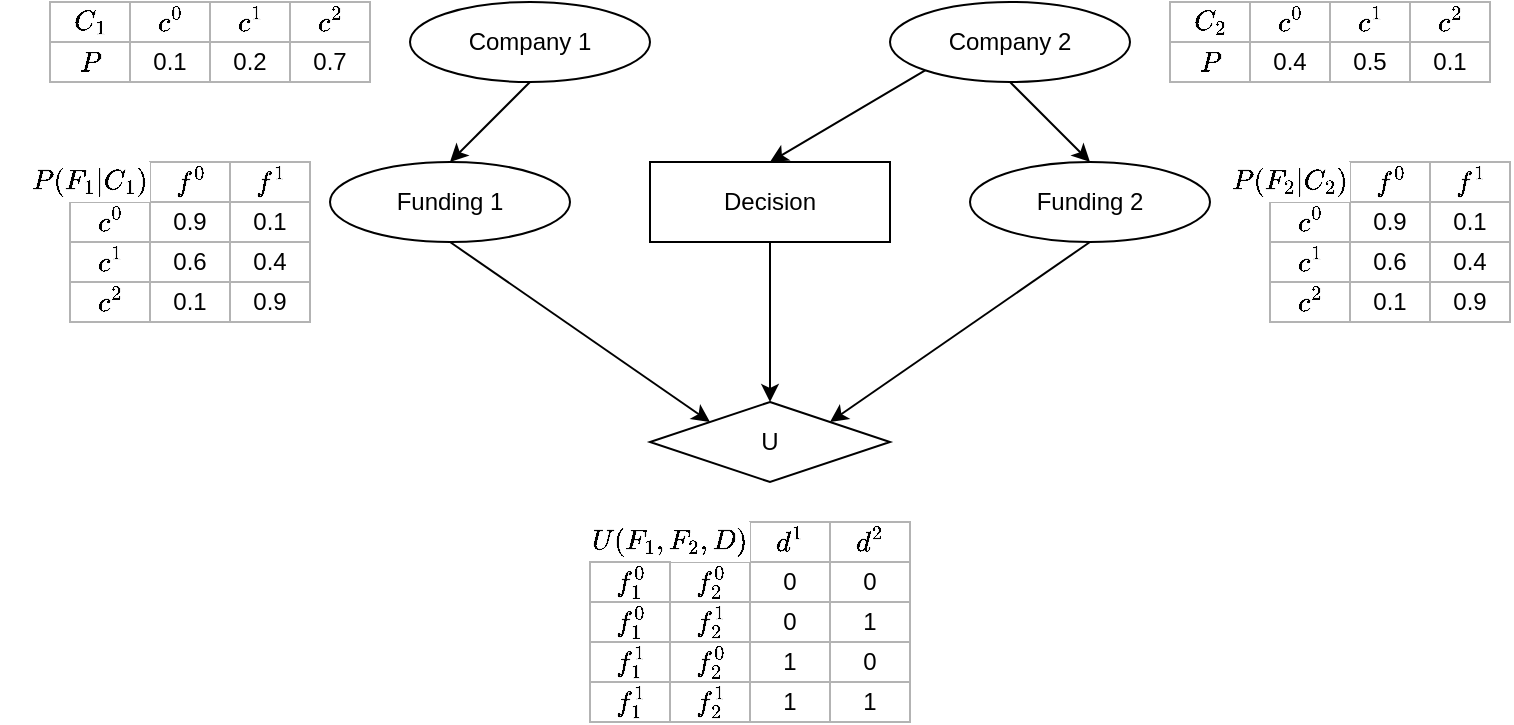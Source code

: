 <mxfile version="13.6.2" type="device"><diagram id="oGu7BnXSgeSuTTdV42-j" name="Page-1"><mxGraphModel dx="1350" dy="816" grid="1" gridSize="10" guides="1" tooltips="1" connect="1" arrows="1" fold="1" page="1" pageScale="1" pageWidth="850" pageHeight="1100" math="1" shadow="0"><root><mxCell id="0"/><mxCell id="1" parent="0"/><mxCell id="8sFmusDifFMSYxWTSXoQ-50" value="Company 1" style="ellipse;whiteSpace=wrap;html=1;strokeColor=#000000;" vertex="1" parent="1"><mxGeometry x="230" y="40" width="120" height="40" as="geometry"/></mxCell><mxCell id="8sFmusDifFMSYxWTSXoQ-51" value="Company 2" style="ellipse;whiteSpace=wrap;html=1;strokeColor=#000000;" vertex="1" parent="1"><mxGeometry x="470" y="40" width="120" height="40" as="geometry"/></mxCell><mxCell id="8sFmusDifFMSYxWTSXoQ-52" value="Decision" style="rounded=0;whiteSpace=wrap;html=1;strokeColor=#000000;" vertex="1" parent="1"><mxGeometry x="350" y="120" width="120" height="40" as="geometry"/></mxCell><mxCell id="8sFmusDifFMSYxWTSXoQ-53" value="Funding 1" style="ellipse;whiteSpace=wrap;html=1;strokeColor=#000000;" vertex="1" parent="1"><mxGeometry x="190" y="120" width="120" height="40" as="geometry"/></mxCell><mxCell id="8sFmusDifFMSYxWTSXoQ-54" value="Funding 2" style="ellipse;whiteSpace=wrap;html=1;strokeColor=#000000;" vertex="1" parent="1"><mxGeometry x="510" y="120" width="120" height="40" as="geometry"/></mxCell><mxCell id="8sFmusDifFMSYxWTSXoQ-56" value="U" style="rhombus;whiteSpace=wrap;html=1;strokeColor=#000000;" vertex="1" parent="1"><mxGeometry x="350" y="240" width="120" height="40" as="geometry"/></mxCell><mxCell id="8sFmusDifFMSYxWTSXoQ-57" value="" style="endArrow=classic;html=1;exitX=0.5;exitY=1;exitDx=0;exitDy=0;entryX=0.5;entryY=0;entryDx=0;entryDy=0;" edge="1" parent="1" source="8sFmusDifFMSYxWTSXoQ-50" target="8sFmusDifFMSYxWTSXoQ-53"><mxGeometry width="50" height="50" relative="1" as="geometry"><mxPoint x="510" y="400" as="sourcePoint"/><mxPoint x="560" y="350" as="targetPoint"/></mxGeometry></mxCell><mxCell id="8sFmusDifFMSYxWTSXoQ-58" value="" style="endArrow=classic;html=1;exitX=0.5;exitY=1;exitDx=0;exitDy=0;entryX=0.5;entryY=0;entryDx=0;entryDy=0;" edge="1" parent="1" source="8sFmusDifFMSYxWTSXoQ-51" target="8sFmusDifFMSYxWTSXoQ-54"><mxGeometry width="50" height="50" relative="1" as="geometry"><mxPoint x="350" y="410" as="sourcePoint"/><mxPoint x="400" y="360" as="targetPoint"/></mxGeometry></mxCell><mxCell id="8sFmusDifFMSYxWTSXoQ-59" value="" style="endArrow=classic;html=1;exitX=0.5;exitY=1;exitDx=0;exitDy=0;entryX=0;entryY=0;entryDx=0;entryDy=0;" edge="1" parent="1" source="8sFmusDifFMSYxWTSXoQ-53" target="8sFmusDifFMSYxWTSXoQ-56"><mxGeometry width="50" height="50" relative="1" as="geometry"><mxPoint x="430" y="400" as="sourcePoint"/><mxPoint x="480" y="350" as="targetPoint"/></mxGeometry></mxCell><mxCell id="8sFmusDifFMSYxWTSXoQ-60" value="" style="endArrow=classic;html=1;exitX=0.5;exitY=1;exitDx=0;exitDy=0;entryX=1;entryY=0;entryDx=0;entryDy=0;" edge="1" parent="1" source="8sFmusDifFMSYxWTSXoQ-54" target="8sFmusDifFMSYxWTSXoQ-56"><mxGeometry width="50" height="50" relative="1" as="geometry"><mxPoint x="430" y="400" as="sourcePoint"/><mxPoint x="480" y="350" as="targetPoint"/></mxGeometry></mxCell><mxCell id="8sFmusDifFMSYxWTSXoQ-61" value="" style="endArrow=classic;html=1;exitX=0.5;exitY=1;exitDx=0;exitDy=0;entryX=0.5;entryY=0;entryDx=0;entryDy=0;" edge="1" parent="1" source="8sFmusDifFMSYxWTSXoQ-52" target="8sFmusDifFMSYxWTSXoQ-56"><mxGeometry width="50" height="50" relative="1" as="geometry"><mxPoint x="430" y="400" as="sourcePoint"/><mxPoint x="480" y="350" as="targetPoint"/></mxGeometry></mxCell><mxCell id="8sFmusDifFMSYxWTSXoQ-62" value="$$C_1$$" style="rounded=0;whiteSpace=wrap;html=1;strokeColor=#B3B3B3;" vertex="1" parent="1"><mxGeometry x="50" y="40" width="40" height="20" as="geometry"/></mxCell><mxCell id="8sFmusDifFMSYxWTSXoQ-65" value="$$c^0$$" style="rounded=0;whiteSpace=wrap;html=1;strokeColor=#B3B3B3;" vertex="1" parent="1"><mxGeometry x="90" y="40" width="40" height="20" as="geometry"/></mxCell><mxCell id="8sFmusDifFMSYxWTSXoQ-66" value="&lt;span&gt;$$c^1$$&lt;/span&gt;" style="rounded=0;whiteSpace=wrap;html=1;strokeColor=#B3B3B3;" vertex="1" parent="1"><mxGeometry x="130" y="40" width="40" height="20" as="geometry"/></mxCell><mxCell id="8sFmusDifFMSYxWTSXoQ-67" value="&lt;span&gt;$$c^2$$&lt;/span&gt;" style="rounded=0;whiteSpace=wrap;html=1;strokeColor=#B3B3B3;" vertex="1" parent="1"><mxGeometry x="170" y="40" width="40" height="20" as="geometry"/></mxCell><mxCell id="8sFmusDifFMSYxWTSXoQ-68" value="$$P$$" style="rounded=0;whiteSpace=wrap;html=1;strokeColor=#B3B3B3;" vertex="1" parent="1"><mxGeometry x="50" y="60" width="40" height="20" as="geometry"/></mxCell><mxCell id="8sFmusDifFMSYxWTSXoQ-69" value="0.1" style="rounded=0;whiteSpace=wrap;html=1;strokeColor=#B3B3B3;" vertex="1" parent="1"><mxGeometry x="90" y="60" width="40" height="20" as="geometry"/></mxCell><mxCell id="8sFmusDifFMSYxWTSXoQ-70" value="0.2" style="rounded=0;whiteSpace=wrap;html=1;strokeColor=#B3B3B3;" vertex="1" parent="1"><mxGeometry x="130" y="60" width="40" height="20" as="geometry"/></mxCell><mxCell id="8sFmusDifFMSYxWTSXoQ-71" value="0.7" style="rounded=0;whiteSpace=wrap;html=1;strokeColor=#B3B3B3;" vertex="1" parent="1"><mxGeometry x="170" y="60" width="40" height="20" as="geometry"/></mxCell><mxCell id="8sFmusDifFMSYxWTSXoQ-72" value="$$C_2$$" style="rounded=0;whiteSpace=wrap;html=1;strokeColor=#B3B3B3;" vertex="1" parent="1"><mxGeometry x="610" y="40" width="40" height="20" as="geometry"/></mxCell><mxCell id="8sFmusDifFMSYxWTSXoQ-73" value="$$c^0$$" style="rounded=0;whiteSpace=wrap;html=1;strokeColor=#B3B3B3;" vertex="1" parent="1"><mxGeometry x="650" y="40" width="40" height="20" as="geometry"/></mxCell><mxCell id="8sFmusDifFMSYxWTSXoQ-74" value="&lt;span&gt;$$c^1$$&lt;/span&gt;" style="rounded=0;whiteSpace=wrap;html=1;strokeColor=#B3B3B3;" vertex="1" parent="1"><mxGeometry x="690" y="40" width="40" height="20" as="geometry"/></mxCell><mxCell id="8sFmusDifFMSYxWTSXoQ-75" value="&lt;span&gt;$$c^2$$&lt;/span&gt;" style="rounded=0;whiteSpace=wrap;html=1;strokeColor=#B3B3B3;" vertex="1" parent="1"><mxGeometry x="730" y="40" width="40" height="20" as="geometry"/></mxCell><mxCell id="8sFmusDifFMSYxWTSXoQ-76" value="$$P$$" style="rounded=0;whiteSpace=wrap;html=1;strokeColor=#B3B3B3;" vertex="1" parent="1"><mxGeometry x="610" y="60" width="40" height="20" as="geometry"/></mxCell><mxCell id="8sFmusDifFMSYxWTSXoQ-77" value="0.4" style="rounded=0;whiteSpace=wrap;html=1;strokeColor=#B3B3B3;" vertex="1" parent="1"><mxGeometry x="650" y="60" width="40" height="20" as="geometry"/></mxCell><mxCell id="8sFmusDifFMSYxWTSXoQ-78" value="0.5" style="rounded=0;whiteSpace=wrap;html=1;strokeColor=#B3B3B3;" vertex="1" parent="1"><mxGeometry x="690" y="60" width="40" height="20" as="geometry"/></mxCell><mxCell id="8sFmusDifFMSYxWTSXoQ-79" value="0.1" style="rounded=0;whiteSpace=wrap;html=1;strokeColor=#B3B3B3;" vertex="1" parent="1"><mxGeometry x="730" y="60" width="40" height="20" as="geometry"/></mxCell><mxCell id="8sFmusDifFMSYxWTSXoQ-80" value="$$c^0$$" style="rounded=0;whiteSpace=wrap;html=1;strokeColor=#B3B3B3;" vertex="1" parent="1"><mxGeometry x="60" y="140" width="40" height="20" as="geometry"/></mxCell><mxCell id="8sFmusDifFMSYxWTSXoQ-81" value="$$c^1$$" style="rounded=0;whiteSpace=wrap;html=1;strokeColor=#B3B3B3;" vertex="1" parent="1"><mxGeometry x="60" y="160" width="40" height="20" as="geometry"/></mxCell><mxCell id="8sFmusDifFMSYxWTSXoQ-82" value="$$f^0$$" style="rounded=0;whiteSpace=wrap;html=1;strokeColor=#B3B3B3;" vertex="1" parent="1"><mxGeometry x="100" y="120" width="40" height="20" as="geometry"/></mxCell><mxCell id="8sFmusDifFMSYxWTSXoQ-83" value="$$c^2$$" style="rounded=0;whiteSpace=wrap;html=1;strokeColor=#B3B3B3;" vertex="1" parent="1"><mxGeometry x="60" y="180" width="40" height="20" as="geometry"/></mxCell><mxCell id="8sFmusDifFMSYxWTSXoQ-85" value="$$f^1$$" style="rounded=0;whiteSpace=wrap;html=1;strokeColor=#B3B3B3;" vertex="1" parent="1"><mxGeometry x="140" y="120" width="40" height="20" as="geometry"/></mxCell><mxCell id="8sFmusDifFMSYxWTSXoQ-86" value="0.9" style="rounded=0;whiteSpace=wrap;html=1;strokeColor=#B3B3B3;" vertex="1" parent="1"><mxGeometry x="100" y="140" width="40" height="20" as="geometry"/></mxCell><mxCell id="8sFmusDifFMSYxWTSXoQ-87" value="0.1" style="rounded=0;whiteSpace=wrap;html=1;strokeColor=#B3B3B3;" vertex="1" parent="1"><mxGeometry x="140" y="140" width="40" height="20" as="geometry"/></mxCell><mxCell id="8sFmusDifFMSYxWTSXoQ-88" value="0.6" style="rounded=0;whiteSpace=wrap;html=1;strokeColor=#B3B3B3;" vertex="1" parent="1"><mxGeometry x="100" y="160" width="40" height="20" as="geometry"/></mxCell><mxCell id="8sFmusDifFMSYxWTSXoQ-89" value="0.4" style="rounded=0;whiteSpace=wrap;html=1;strokeColor=#B3B3B3;" vertex="1" parent="1"><mxGeometry x="140" y="160" width="40" height="20" as="geometry"/></mxCell><mxCell id="8sFmusDifFMSYxWTSXoQ-90" value="0.1" style="rounded=0;whiteSpace=wrap;html=1;strokeColor=#B3B3B3;" vertex="1" parent="1"><mxGeometry x="100" y="180" width="40" height="20" as="geometry"/></mxCell><mxCell id="8sFmusDifFMSYxWTSXoQ-91" value="0.9" style="rounded=0;whiteSpace=wrap;html=1;strokeColor=#B3B3B3;" vertex="1" parent="1"><mxGeometry x="140" y="180" width="40" height="20" as="geometry"/></mxCell><mxCell id="8sFmusDifFMSYxWTSXoQ-92" value="$$P(F_1|C_1)$$" style="rounded=0;whiteSpace=wrap;html=1;strokeColor=none;" vertex="1" parent="1"><mxGeometry x="40" y="120" width="60" height="20" as="geometry"/></mxCell><mxCell id="8sFmusDifFMSYxWTSXoQ-93" value="$$c^0$$" style="rounded=0;whiteSpace=wrap;html=1;strokeColor=#B3B3B3;" vertex="1" parent="1"><mxGeometry x="660" y="140" width="40" height="20" as="geometry"/></mxCell><mxCell id="8sFmusDifFMSYxWTSXoQ-94" value="$$c^1$$" style="rounded=0;whiteSpace=wrap;html=1;strokeColor=#B3B3B3;" vertex="1" parent="1"><mxGeometry x="660" y="160" width="40" height="20" as="geometry"/></mxCell><mxCell id="8sFmusDifFMSYxWTSXoQ-95" value="$$f^0$$" style="rounded=0;whiteSpace=wrap;html=1;strokeColor=#B3B3B3;" vertex="1" parent="1"><mxGeometry x="700" y="120" width="40" height="20" as="geometry"/></mxCell><mxCell id="8sFmusDifFMSYxWTSXoQ-96" value="$$c^2$$" style="rounded=0;whiteSpace=wrap;html=1;strokeColor=#B3B3B3;" vertex="1" parent="1"><mxGeometry x="660" y="180" width="40" height="20" as="geometry"/></mxCell><mxCell id="8sFmusDifFMSYxWTSXoQ-97" value="$$f^1$$" style="rounded=0;whiteSpace=wrap;html=1;strokeColor=#B3B3B3;" vertex="1" parent="1"><mxGeometry x="740" y="120" width="40" height="20" as="geometry"/></mxCell><mxCell id="8sFmusDifFMSYxWTSXoQ-98" value="0.9" style="rounded=0;whiteSpace=wrap;html=1;strokeColor=#B3B3B3;" vertex="1" parent="1"><mxGeometry x="700" y="140" width="40" height="20" as="geometry"/></mxCell><mxCell id="8sFmusDifFMSYxWTSXoQ-99" value="0.1" style="rounded=0;whiteSpace=wrap;html=1;strokeColor=#B3B3B3;" vertex="1" parent="1"><mxGeometry x="740" y="140" width="40" height="20" as="geometry"/></mxCell><mxCell id="8sFmusDifFMSYxWTSXoQ-100" value="0.6" style="rounded=0;whiteSpace=wrap;html=1;strokeColor=#B3B3B3;" vertex="1" parent="1"><mxGeometry x="700" y="160" width="40" height="20" as="geometry"/></mxCell><mxCell id="8sFmusDifFMSYxWTSXoQ-101" value="0.4" style="rounded=0;whiteSpace=wrap;html=1;strokeColor=#B3B3B3;" vertex="1" parent="1"><mxGeometry x="740" y="160" width="40" height="20" as="geometry"/></mxCell><mxCell id="8sFmusDifFMSYxWTSXoQ-102" value="0.1" style="rounded=0;whiteSpace=wrap;html=1;strokeColor=#B3B3B3;" vertex="1" parent="1"><mxGeometry x="700" y="180" width="40" height="20" as="geometry"/></mxCell><mxCell id="8sFmusDifFMSYxWTSXoQ-103" value="0.9" style="rounded=0;whiteSpace=wrap;html=1;strokeColor=#B3B3B3;" vertex="1" parent="1"><mxGeometry x="740" y="180" width="40" height="20" as="geometry"/></mxCell><mxCell id="8sFmusDifFMSYxWTSXoQ-104" value="$$P(F_2|C_2)$$" style="rounded=0;whiteSpace=wrap;html=1;strokeColor=none;" vertex="1" parent="1"><mxGeometry x="640" y="120" width="60" height="20" as="geometry"/></mxCell><mxCell id="8sFmusDifFMSYxWTSXoQ-105" value="$$f_2^0$$" style="rounded=0;whiteSpace=wrap;html=1;strokeColor=#B3B3B3;" vertex="1" parent="1"><mxGeometry x="360" y="320" width="40" height="20" as="geometry"/></mxCell><mxCell id="8sFmusDifFMSYxWTSXoQ-106" value="$$f_2^1$$" style="rounded=0;whiteSpace=wrap;html=1;strokeColor=#B3B3B3;" vertex="1" parent="1"><mxGeometry x="360" y="340" width="40" height="20" as="geometry"/></mxCell><mxCell id="8sFmusDifFMSYxWTSXoQ-107" value="$$d^1$$" style="rounded=0;whiteSpace=wrap;html=1;strokeColor=#B3B3B3;" vertex="1" parent="1"><mxGeometry x="400" y="300" width="40" height="20" as="geometry"/></mxCell><mxCell id="8sFmusDifFMSYxWTSXoQ-108" value="$$f_2^0$$" style="rounded=0;whiteSpace=wrap;html=1;strokeColor=#B3B3B3;" vertex="1" parent="1"><mxGeometry x="360" y="360" width="40" height="20" as="geometry"/></mxCell><mxCell id="8sFmusDifFMSYxWTSXoQ-109" value="$$d^2$$" style="rounded=0;whiteSpace=wrap;html=1;strokeColor=#B3B3B3;" vertex="1" parent="1"><mxGeometry x="440" y="300" width="40" height="20" as="geometry"/></mxCell><mxCell id="8sFmusDifFMSYxWTSXoQ-110" value="0" style="rounded=0;whiteSpace=wrap;html=1;strokeColor=#B3B3B3;" vertex="1" parent="1"><mxGeometry x="400" y="320" width="40" height="20" as="geometry"/></mxCell><mxCell id="8sFmusDifFMSYxWTSXoQ-111" value="0" style="rounded=0;whiteSpace=wrap;html=1;strokeColor=#B3B3B3;" vertex="1" parent="1"><mxGeometry x="440" y="320" width="40" height="20" as="geometry"/></mxCell><mxCell id="8sFmusDifFMSYxWTSXoQ-112" value="0" style="rounded=0;whiteSpace=wrap;html=1;strokeColor=#B3B3B3;" vertex="1" parent="1"><mxGeometry x="400" y="340" width="40" height="20" as="geometry"/></mxCell><mxCell id="8sFmusDifFMSYxWTSXoQ-113" value="1" style="rounded=0;whiteSpace=wrap;html=1;strokeColor=#B3B3B3;" vertex="1" parent="1"><mxGeometry x="440" y="340" width="40" height="20" as="geometry"/></mxCell><mxCell id="8sFmusDifFMSYxWTSXoQ-114" value="1" style="rounded=0;whiteSpace=wrap;html=1;strokeColor=#B3B3B3;" vertex="1" parent="1"><mxGeometry x="400" y="360" width="40" height="20" as="geometry"/></mxCell><mxCell id="8sFmusDifFMSYxWTSXoQ-115" value="0" style="rounded=0;whiteSpace=wrap;html=1;strokeColor=#B3B3B3;" vertex="1" parent="1"><mxGeometry x="440" y="360" width="40" height="20" as="geometry"/></mxCell><mxCell id="8sFmusDifFMSYxWTSXoQ-116" value="$$U(F_1,F_2,D)$$" style="rounded=0;whiteSpace=wrap;html=1;strokeColor=none;" vertex="1" parent="1"><mxGeometry x="320" y="300" width="80" height="20" as="geometry"/></mxCell><mxCell id="8sFmusDifFMSYxWTSXoQ-117" value="$$f_1^0$$" style="rounded=0;whiteSpace=wrap;html=1;strokeColor=#B3B3B3;" vertex="1" parent="1"><mxGeometry x="320" y="320" width="40" height="20" as="geometry"/></mxCell><mxCell id="8sFmusDifFMSYxWTSXoQ-118" value="$$f_1^0$$" style="rounded=0;whiteSpace=wrap;html=1;strokeColor=#B3B3B3;" vertex="1" parent="1"><mxGeometry x="320" y="340" width="40" height="20" as="geometry"/></mxCell><mxCell id="8sFmusDifFMSYxWTSXoQ-119" value="$$f_1^1$$" style="rounded=0;whiteSpace=wrap;html=1;strokeColor=#B3B3B3;" vertex="1" parent="1"><mxGeometry x="320" y="360" width="40" height="20" as="geometry"/></mxCell><mxCell id="8sFmusDifFMSYxWTSXoQ-120" value="$$f_1^1$$" style="rounded=0;whiteSpace=wrap;html=1;strokeColor=#B3B3B3;" vertex="1" parent="1"><mxGeometry x="320" y="380" width="40" height="20" as="geometry"/></mxCell><mxCell id="8sFmusDifFMSYxWTSXoQ-121" value="$$f_2^1$$" style="rounded=0;whiteSpace=wrap;html=1;strokeColor=#B3B3B3;" vertex="1" parent="1"><mxGeometry x="360" y="380" width="40" height="20" as="geometry"/></mxCell><mxCell id="8sFmusDifFMSYxWTSXoQ-122" value="1" style="rounded=0;whiteSpace=wrap;html=1;strokeColor=#B3B3B3;" vertex="1" parent="1"><mxGeometry x="400" y="380" width="40" height="20" as="geometry"/></mxCell><mxCell id="8sFmusDifFMSYxWTSXoQ-123" value="1" style="rounded=0;whiteSpace=wrap;html=1;strokeColor=#B3B3B3;" vertex="1" parent="1"><mxGeometry x="440" y="380" width="40" height="20" as="geometry"/></mxCell><mxCell id="8sFmusDifFMSYxWTSXoQ-125" value="" style="endArrow=classic;html=1;exitX=0;exitY=1;exitDx=0;exitDy=0;entryX=0.5;entryY=0;entryDx=0;entryDy=0;" edge="1" parent="1" source="8sFmusDifFMSYxWTSXoQ-51" target="8sFmusDifFMSYxWTSXoQ-52"><mxGeometry width="50" height="50" relative="1" as="geometry"><mxPoint x="400" y="340" as="sourcePoint"/><mxPoint x="450" y="290" as="targetPoint"/></mxGeometry></mxCell></root></mxGraphModel></diagram></mxfile>